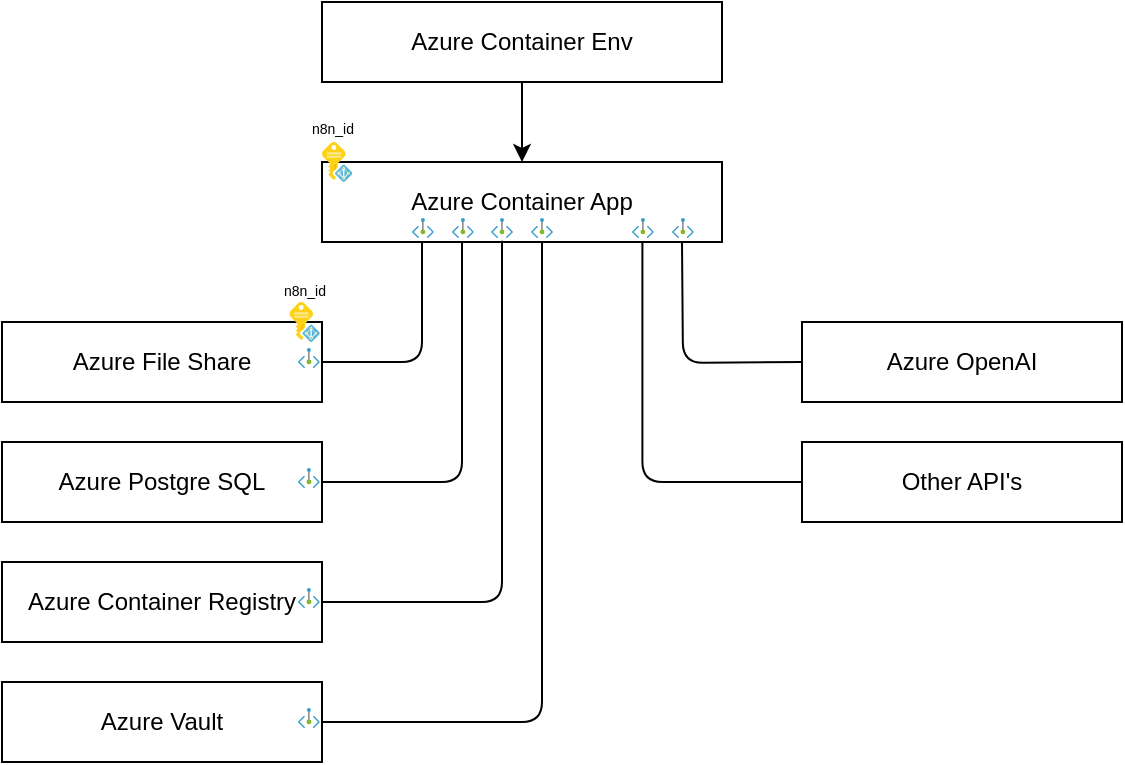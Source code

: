 <mxfile>
    <diagram id="0HT6tKk5BUYRI6G-uFOj" name="Page-1">
        <mxGraphModel dx="1569" dy="624" grid="1" gridSize="10" guides="1" tooltips="1" connect="1" arrows="1" fold="1" page="1" pageScale="1" pageWidth="1169" pageHeight="827" math="0" shadow="0">
            <root>
                <mxCell id="0"/>
                <mxCell id="1" parent="0"/>
                <mxCell id="2" style="edgeStyle=orthogonalEdgeStyle;html=1;exitX=0.25;exitY=1;exitDx=0;exitDy=0;entryX=1;entryY=0.5;entryDx=0;entryDy=0;endArrow=none;endFill=0;" parent="1" source="3" target="4" edge="1">
                    <mxGeometry relative="1" as="geometry"/>
                </mxCell>
                <mxCell id="3" value="Azure Container App" style="rounded=0;whiteSpace=wrap;html=1;" parent="1" vertex="1">
                    <mxGeometry x="320" y="160" width="200" height="40" as="geometry"/>
                </mxCell>
                <mxCell id="4" value="Azure File Share" style="rounded=0;whiteSpace=wrap;html=1;" parent="1" vertex="1">
                    <mxGeometry x="160" y="240" width="160" height="40" as="geometry"/>
                </mxCell>
                <mxCell id="5" value="Azure Postgre SQL" style="rounded=0;whiteSpace=wrap;html=1;" parent="1" vertex="1">
                    <mxGeometry x="160" y="300" width="160" height="40" as="geometry"/>
                </mxCell>
                <mxCell id="6" style="edgeStyle=orthogonalEdgeStyle;html=1;exitX=1;exitY=0.5;exitDx=0;exitDy=0;endArrow=none;endFill=0;entryX=0.451;entryY=0.985;entryDx=0;entryDy=0;entryPerimeter=0;" parent="1" source="7" target="3" edge="1">
                    <mxGeometry relative="1" as="geometry">
                        <mxPoint x="431" y="200" as="targetPoint"/>
                        <Array as="points">
                            <mxPoint x="410" y="380"/>
                            <mxPoint x="410" y="199"/>
                        </Array>
                    </mxGeometry>
                </mxCell>
                <mxCell id="7" value="Azure Container Registry" style="rounded=0;whiteSpace=wrap;html=1;" parent="1" vertex="1">
                    <mxGeometry x="160" y="360" width="160" height="40" as="geometry"/>
                </mxCell>
                <mxCell id="8" value="Azure Vault" style="rounded=0;whiteSpace=wrap;html=1;" parent="1" vertex="1">
                    <mxGeometry x="160" y="420" width="160" height="40" as="geometry"/>
                </mxCell>
                <mxCell id="9" style="edgeStyle=orthogonalEdgeStyle;html=1;exitX=1;exitY=0.5;exitDx=0;exitDy=0;endArrow=none;endFill=0;" parent="1" source="5" edge="1">
                    <mxGeometry relative="1" as="geometry">
                        <mxPoint x="390" y="200" as="targetPoint"/>
                        <Array as="points">
                            <mxPoint x="390" y="320"/>
                            <mxPoint x="390" y="200"/>
                        </Array>
                    </mxGeometry>
                </mxCell>
                <mxCell id="10" style="edgeStyle=orthogonalEdgeStyle;html=1;exitX=1;exitY=0.5;exitDx=0;exitDy=0;entryX=0.547;entryY=1.007;entryDx=0;entryDy=0;entryPerimeter=0;endArrow=none;endFill=0;" parent="1" source="8" target="3" edge="1">
                    <mxGeometry relative="1" as="geometry">
                        <mxPoint x="340" y="439.63" as="sourcePoint"/>
                        <mxPoint x="461.03" y="200.35" as="targetPoint"/>
                        <Array as="points">
                            <mxPoint x="430" y="440"/>
                            <mxPoint x="430" y="200"/>
                        </Array>
                    </mxGeometry>
                </mxCell>
                <mxCell id="11" value="Azure OpenAI" style="rounded=0;whiteSpace=wrap;html=1;" parent="1" vertex="1">
                    <mxGeometry x="560" y="240" width="160" height="40" as="geometry"/>
                </mxCell>
                <mxCell id="12" style="edgeStyle=orthogonalEdgeStyle;html=1;entryX=0.846;entryY=1.024;entryDx=0;entryDy=0;entryPerimeter=0;endArrow=none;endFill=0;" parent="1" edge="1">
                    <mxGeometry relative="1" as="geometry">
                        <mxPoint x="560" y="260" as="sourcePoint"/>
                        <mxPoint x="500.0" y="200.0" as="targetPoint"/>
                    </mxGeometry>
                </mxCell>
                <mxCell id="13" style="edgeStyle=orthogonalEdgeStyle;html=1;exitX=0;exitY=0.5;exitDx=0;exitDy=0;entryX=0.801;entryY=1.007;entryDx=0;entryDy=0;entryPerimeter=0;endArrow=none;endFill=0;" parent="1" source="14" target="3" edge="1">
                    <mxGeometry relative="1" as="geometry">
                        <mxPoint x="470" y="210" as="targetPoint"/>
                    </mxGeometry>
                </mxCell>
                <mxCell id="14" value="Other API&#39;s" style="rounded=0;whiteSpace=wrap;html=1;" parent="1" vertex="1">
                    <mxGeometry x="560" y="300" width="160" height="40" as="geometry"/>
                </mxCell>
                <mxCell id="15" style="edgeStyle=none;html=1;exitX=0.5;exitY=1;exitDx=0;exitDy=0;entryX=0.5;entryY=0;entryDx=0;entryDy=0;" parent="1" target="3" edge="1">
                    <mxGeometry relative="1" as="geometry">
                        <mxPoint x="420" y="120" as="sourcePoint"/>
                    </mxGeometry>
                </mxCell>
                <mxCell id="16" value="&lt;span style=&quot;color: rgb(0, 0, 0);&quot;&gt;Azure Container Env&lt;/span&gt;" style="rounded=0;whiteSpace=wrap;html=1;" vertex="1" parent="1">
                    <mxGeometry x="320" y="80" width="200" height="40" as="geometry"/>
                </mxCell>
                <mxCell id="18" value="" style="image;aspect=fixed;html=1;points=[];align=center;fontSize=12;image=img/lib/azure2/networking/Private_Endpoint.svg;" vertex="1" parent="1">
                    <mxGeometry x="365" y="188" width="10.91" height="10" as="geometry"/>
                </mxCell>
                <mxCell id="24" value="" style="image;aspect=fixed;html=1;points=[];align=center;fontSize=12;image=img/lib/azure2/networking/Private_Endpoint.svg;" vertex="1" parent="1">
                    <mxGeometry x="385" y="188" width="10.91" height="10" as="geometry"/>
                </mxCell>
                <mxCell id="25" value="" style="image;aspect=fixed;html=1;points=[];align=center;fontSize=12;image=img/lib/azure2/networking/Private_Endpoint.svg;" vertex="1" parent="1">
                    <mxGeometry x="308.0" y="253" width="10.91" height="10" as="geometry"/>
                </mxCell>
                <mxCell id="26" value="" style="image;aspect=fixed;html=1;points=[];align=center;fontSize=12;image=img/lib/azure2/networking/Private_Endpoint.svg;" vertex="1" parent="1">
                    <mxGeometry x="308.0" y="313" width="10.91" height="10" as="geometry"/>
                </mxCell>
                <mxCell id="27" value="" style="image;aspect=fixed;html=1;points=[];align=center;fontSize=12;image=img/lib/azure2/networking/Private_Endpoint.svg;" vertex="1" parent="1">
                    <mxGeometry x="308.0" y="373" width="10.91" height="10" as="geometry"/>
                </mxCell>
                <mxCell id="28" value="" style="image;aspect=fixed;html=1;points=[];align=center;fontSize=12;image=img/lib/azure2/networking/Private_Endpoint.svg;" vertex="1" parent="1">
                    <mxGeometry x="308.0" y="433" width="10.91" height="10" as="geometry"/>
                </mxCell>
                <mxCell id="29" value="" style="image;aspect=fixed;html=1;points=[];align=center;fontSize=12;image=img/lib/azure2/networking/Private_Endpoint.svg;" vertex="1" parent="1">
                    <mxGeometry x="424.54" y="188" width="10.91" height="10" as="geometry"/>
                </mxCell>
                <mxCell id="30" value="" style="image;aspect=fixed;html=1;points=[];align=center;fontSize=12;image=img/lib/azure2/networking/Private_Endpoint.svg;" vertex="1" parent="1">
                    <mxGeometry x="404.54" y="188" width="10.91" height="10" as="geometry"/>
                </mxCell>
                <mxCell id="31" value="" style="image;aspect=fixed;html=1;points=[];align=center;fontSize=12;image=img/lib/azure2/networking/Private_Endpoint.svg;" vertex="1" parent="1">
                    <mxGeometry x="475" y="188" width="10.91" height="10" as="geometry"/>
                </mxCell>
                <mxCell id="32" value="" style="image;aspect=fixed;html=1;points=[];align=center;fontSize=12;image=img/lib/azure2/networking/Private_Endpoint.svg;" vertex="1" parent="1">
                    <mxGeometry x="495" y="188" width="10.91" height="10" as="geometry"/>
                </mxCell>
                <mxCell id="38" value="" style="group" vertex="1" connectable="0" parent="1">
                    <mxGeometry x="291.31" y="208" width="40" height="42" as="geometry"/>
                </mxCell>
                <mxCell id="33" value="" style="image;sketch=0;aspect=fixed;html=1;points=[];align=center;fontSize=12;image=img/lib/mscae/Managed_Identities.svg;" vertex="1" parent="38">
                    <mxGeometry x="12.4" y="22" width="15.2" height="20" as="geometry"/>
                </mxCell>
                <mxCell id="35" value="&lt;font style=&quot;font-size: 7px;&quot;&gt;n8n_id&lt;/font&gt;" style="text;html=1;align=center;verticalAlign=middle;resizable=0;points=[];autosize=1;strokeColor=none;fillColor=none;" vertex="1" parent="38">
                    <mxGeometry width="40" height="30" as="geometry"/>
                </mxCell>
                <mxCell id="39" value="" style="group" vertex="1" connectable="0" parent="1">
                    <mxGeometry x="304.71" y="127" width="40" height="43" as="geometry"/>
                </mxCell>
                <mxCell id="34" value="" style="image;sketch=0;aspect=fixed;html=1;points=[];align=center;fontSize=12;image=img/lib/mscae/Managed_Identities.svg;" vertex="1" parent="39">
                    <mxGeometry x="15.29" y="23" width="15.2" height="20" as="geometry"/>
                </mxCell>
                <mxCell id="37" value="&lt;font style=&quot;font-size: 7px;&quot;&gt;n8n_id&lt;/font&gt;" style="text;html=1;align=center;verticalAlign=middle;resizable=0;points=[];autosize=1;strokeColor=none;fillColor=none;" vertex="1" parent="39">
                    <mxGeometry width="40" height="30" as="geometry"/>
                </mxCell>
            </root>
        </mxGraphModel>
    </diagram>
    <diagram id="-vpjFzSMK_RMFSw1yJzO" name="Page-2">
        <mxGraphModel dx="511" dy="203" grid="1" gridSize="10" guides="1" tooltips="1" connect="1" arrows="1" fold="1" page="1" pageScale="1" pageWidth="1169" pageHeight="827" math="0" shadow="0">
            <root>
                <mxCell id="0"/>
                <mxCell id="1" parent="0"/>
                <mxCell id="tr08LBVITvOdBjAODLC3-1" style="edgeStyle=orthogonalEdgeStyle;html=1;exitX=0.307;exitY=0.983;exitDx=0;exitDy=0;entryX=1;entryY=0.5;entryDx=0;entryDy=0;endArrow=none;endFill=0;fillColor=#fff2cc;strokeColor=#d6b656;exitPerimeter=0;" edge="1" parent="1" source="tr08LBVITvOdBjAODLC3-2" target="tr08LBVITvOdBjAODLC3-3">
                    <mxGeometry relative="1" as="geometry">
                        <Array as="points">
                            <mxPoint x="351" y="240"/>
                            <mxPoint x="350" y="300"/>
                        </Array>
                    </mxGeometry>
                </mxCell>
                <mxCell id="tr08LBVITvOdBjAODLC3-2" value="Azure Container App" style="rounded=0;whiteSpace=wrap;html=1;" vertex="1" parent="1">
                    <mxGeometry x="240" y="160" width="360" height="80" as="geometry"/>
                </mxCell>
                <mxCell id="tr08LBVITvOdBjAODLC3-3" value="&amp;nbsp; Azure Fileshare" style="rounded=0;whiteSpace=wrap;html=1;align=left;" vertex="1" parent="1">
                    <mxGeometry x="80" y="280" width="240" height="40" as="geometry"/>
                </mxCell>
                <mxCell id="tr08LBVITvOdBjAODLC3-4" value="&amp;nbsp; Azure Postgre SQL" style="rounded=0;whiteSpace=wrap;html=1;align=left;" vertex="1" parent="1">
                    <mxGeometry x="80" y="340" width="240" height="40" as="geometry"/>
                </mxCell>
                <mxCell id="tr08LBVITvOdBjAODLC3-5" style="edgeStyle=orthogonalEdgeStyle;html=1;exitX=1;exitY=0.5;exitDx=0;exitDy=0;endArrow=none;endFill=0;entryX=0.471;entryY=0.999;entryDx=0;entryDy=0;entryPerimeter=0;" edge="1" parent="1" source="tr08LBVITvOdBjAODLC3-6" target="tr08LBVITvOdBjAODLC3-2">
                    <mxGeometry relative="1" as="geometry">
                        <mxPoint x="431" y="240" as="targetPoint"/>
                        <Array as="points">
                            <mxPoint x="410" y="420"/>
                            <mxPoint x="410" y="240"/>
                        </Array>
                    </mxGeometry>
                </mxCell>
                <mxCell id="tr08LBVITvOdBjAODLC3-6" value="&amp;nbsp; Azure Container Registry" style="rounded=0;whiteSpace=wrap;html=1;align=left;" vertex="1" parent="1">
                    <mxGeometry x="80" y="400" width="240" height="40" as="geometry"/>
                </mxCell>
                <mxCell id="tr08LBVITvOdBjAODLC3-7" value="&amp;nbsp; Azure Vault" style="rounded=0;whiteSpace=wrap;html=1;align=left;" vertex="1" parent="1">
                    <mxGeometry x="80" y="460" width="240" height="40" as="geometry"/>
                </mxCell>
                <mxCell id="tr08LBVITvOdBjAODLC3-8" style="edgeStyle=orthogonalEdgeStyle;html=1;exitX=1;exitY=0.5;exitDx=0;exitDy=0;endArrow=none;endFill=0;" edge="1" parent="1" source="tr08LBVITvOdBjAODLC3-4">
                    <mxGeometry relative="1" as="geometry">
                        <mxPoint x="390" y="240" as="targetPoint"/>
                        <Array as="points">
                            <mxPoint x="390" y="360"/>
                            <mxPoint x="390" y="240"/>
                        </Array>
                    </mxGeometry>
                </mxCell>
                <mxCell id="tr08LBVITvOdBjAODLC3-9" style="edgeStyle=orthogonalEdgeStyle;html=1;exitX=1;exitY=0.5;exitDx=0;exitDy=0;entryX=0.528;entryY=1;entryDx=0;entryDy=0;entryPerimeter=0;endArrow=none;endFill=0;" edge="1" parent="1" source="tr08LBVITvOdBjAODLC3-7" target="tr08LBVITvOdBjAODLC3-2">
                    <mxGeometry relative="1" as="geometry">
                        <mxPoint x="340" y="479.63" as="sourcePoint"/>
                        <mxPoint x="461.03" y="240.35" as="targetPoint"/>
                        <Array as="points">
                            <mxPoint x="430" y="480"/>
                        </Array>
                    </mxGeometry>
                </mxCell>
                <mxCell id="tr08LBVITvOdBjAODLC3-10" value="Azure OpenAI&amp;nbsp;" style="rounded=0;whiteSpace=wrap;html=1;align=right;" vertex="1" parent="1">
                    <mxGeometry x="560" y="280" width="240" height="40" as="geometry"/>
                </mxCell>
                <mxCell id="tr08LBVITvOdBjAODLC3-11" style="edgeStyle=orthogonalEdgeStyle;html=1;entryX=0.846;entryY=1.002;entryDx=0;entryDy=0;entryPerimeter=0;endArrow=none;endFill=0;" edge="1" parent="1" target="tr08LBVITvOdBjAODLC3-2">
                    <mxGeometry relative="1" as="geometry">
                        <mxPoint x="560" y="300" as="sourcePoint"/>
                        <mxPoint x="500.0" y="240.0" as="targetPoint"/>
                        <Array as="points">
                            <mxPoint x="545" y="300"/>
                        </Array>
                    </mxGeometry>
                </mxCell>
                <mxCell id="tr08LBVITvOdBjAODLC3-12" style="edgeStyle=orthogonalEdgeStyle;html=1;exitX=0;exitY=0.5;exitDx=0;exitDy=0;entryX=0.801;entryY=1.007;entryDx=0;entryDy=0;entryPerimeter=0;endArrow=none;endFill=0;" edge="1" parent="1" source="tr08LBVITvOdBjAODLC3-13" target="tr08LBVITvOdBjAODLC3-2">
                    <mxGeometry relative="1" as="geometry">
                        <mxPoint x="470" y="250" as="targetPoint"/>
                    </mxGeometry>
                </mxCell>
                <mxCell id="tr08LBVITvOdBjAODLC3-13" value="Other API&#39;s&amp;nbsp;" style="rounded=0;whiteSpace=wrap;html=1;align=right;" vertex="1" parent="1">
                    <mxGeometry x="560" y="340" width="240" height="40" as="geometry"/>
                </mxCell>
                <mxCell id="tr08LBVITvOdBjAODLC3-14" style="edgeStyle=orthogonalEdgeStyle;html=1;exitX=0.469;exitY=0.961;exitDx=0;exitDy=0;entryX=0.197;entryY=0.022;entryDx=0;entryDy=0;exitPerimeter=0;entryPerimeter=0;fillColor=#fff2cc;strokeColor=#d6b656;" edge="1" parent="1" target="tr08LBVITvOdBjAODLC3-2" source="tr08LBVITvOdBjAODLC3-33">
                    <mxGeometry relative="1" as="geometry">
                        <mxPoint x="420" y="160" as="sourcePoint"/>
                    </mxGeometry>
                </mxCell>
                <mxCell id="tr08LBVITvOdBjAODLC3-15" value="" style="rounded=0;whiteSpace=wrap;html=1;" vertex="1" parent="1">
                    <mxGeometry x="320" y="40" width="200" height="50" as="geometry"/>
                </mxCell>
                <mxCell id="tr08LBVITvOdBjAODLC3-32" value="&lt;span style=&quot;color: rgb(0, 0, 0); font-family: Helvetica; font-size: 12px; font-style: normal; font-variant-ligatures: normal; font-variant-caps: normal; font-weight: 400; letter-spacing: normal; orphans: 2; text-align: center; text-indent: 0px; text-transform: none; widows: 2; word-spacing: 0px; -webkit-text-stroke-width: 0px; white-space: normal; background-color: rgb(251, 251, 251); text-decoration-thickness: initial; text-decoration-style: initial; text-decoration-color: initial; display: inline !important; float: none;&quot;&gt;Azure Container Env&lt;/span&gt;" style="text;whiteSpace=wrap;html=1;" vertex="1" parent="1">
                    <mxGeometry x="359.99" y="10" width="120.01" height="20" as="geometry"/>
                </mxCell>
                <mxCell id="tr08LBVITvOdBjAODLC3-33" value="FileShare" style="text;html=1;align=center;verticalAlign=middle;resizable=0;points=[];autosize=1;fillColor=#fff2cc;strokeColor=#d6b656;fontSize=9;" vertex="1" parent="1">
                    <mxGeometry x="331.31" y="55" width="60" height="20" as="geometry"/>
                </mxCell>
                <mxCell id="tr08LBVITvOdBjAODLC3-34" value="Certificates" style="text;html=1;align=center;verticalAlign=middle;resizable=0;points=[];autosize=1;fillColor=#d5e8d4;strokeColor=#82b366;fontSize=9;" vertex="1" parent="1">
                    <mxGeometry x="395.91" y="55" width="70" height="20" as="geometry"/>
                </mxCell>
                <mxCell id="tr08LBVITvOdBjAODLC3-35" value="Private Endpoint" style="rounded=0;whiteSpace=wrap;html=1;fontSize=7;fillColor=#dae8fc;strokeColor=#6c8ebf;" vertex="1" parent="1">
                    <mxGeometry x="244.31" y="295" width="63.69" height="10" as="geometry"/>
                </mxCell>
                <mxCell id="tr08LBVITvOdBjAODLC3-38" value="Private Endpoint" style="rounded=0;whiteSpace=wrap;html=1;fontSize=7;fillColor=#dae8fc;strokeColor=#6c8ebf;" vertex="1" parent="1">
                    <mxGeometry x="244.31" y="355" width="63.69" height="10" as="geometry"/>
                </mxCell>
                <mxCell id="tr08LBVITvOdBjAODLC3-41" value="Private Endpoint" style="rounded=0;whiteSpace=wrap;html=1;fontSize=7;fillColor=#dae8fc;strokeColor=#6c8ebf;" vertex="1" parent="1">
                    <mxGeometry x="244.31" y="415" width="63.69" height="10" as="geometry"/>
                </mxCell>
                <mxCell id="tr08LBVITvOdBjAODLC3-42" value="Private Endpoint" style="rounded=0;whiteSpace=wrap;html=1;fontSize=7;fillColor=#dae8fc;strokeColor=#6c8ebf;" vertex="1" parent="1">
                    <mxGeometry x="244.31" y="475" width="63.69" height="10" as="geometry"/>
                </mxCell>
                <mxCell id="tr08LBVITvOdBjAODLC3-43" value="vars-env" style="rounded=0;whiteSpace=wrap;html=1;fontSize=7;fillColor=#dae8fc;strokeColor=#6c8ebf;" vertex="1" parent="1">
                    <mxGeometry x="267.62" y="210" width="72.38" height="20" as="geometry"/>
                </mxCell>
                <mxCell id="tr08LBVITvOdBjAODLC3-44" value="Private Endpoint" style="rounded=0;whiteSpace=wrap;html=1;fontSize=7;fillColor=#dae8fc;strokeColor=#6c8ebf;" vertex="1" parent="1">
                    <mxGeometry x="570" y="356" width="63.69" height="10" as="geometry"/>
                </mxCell>
            </root>
        </mxGraphModel>
    </diagram>
</mxfile>